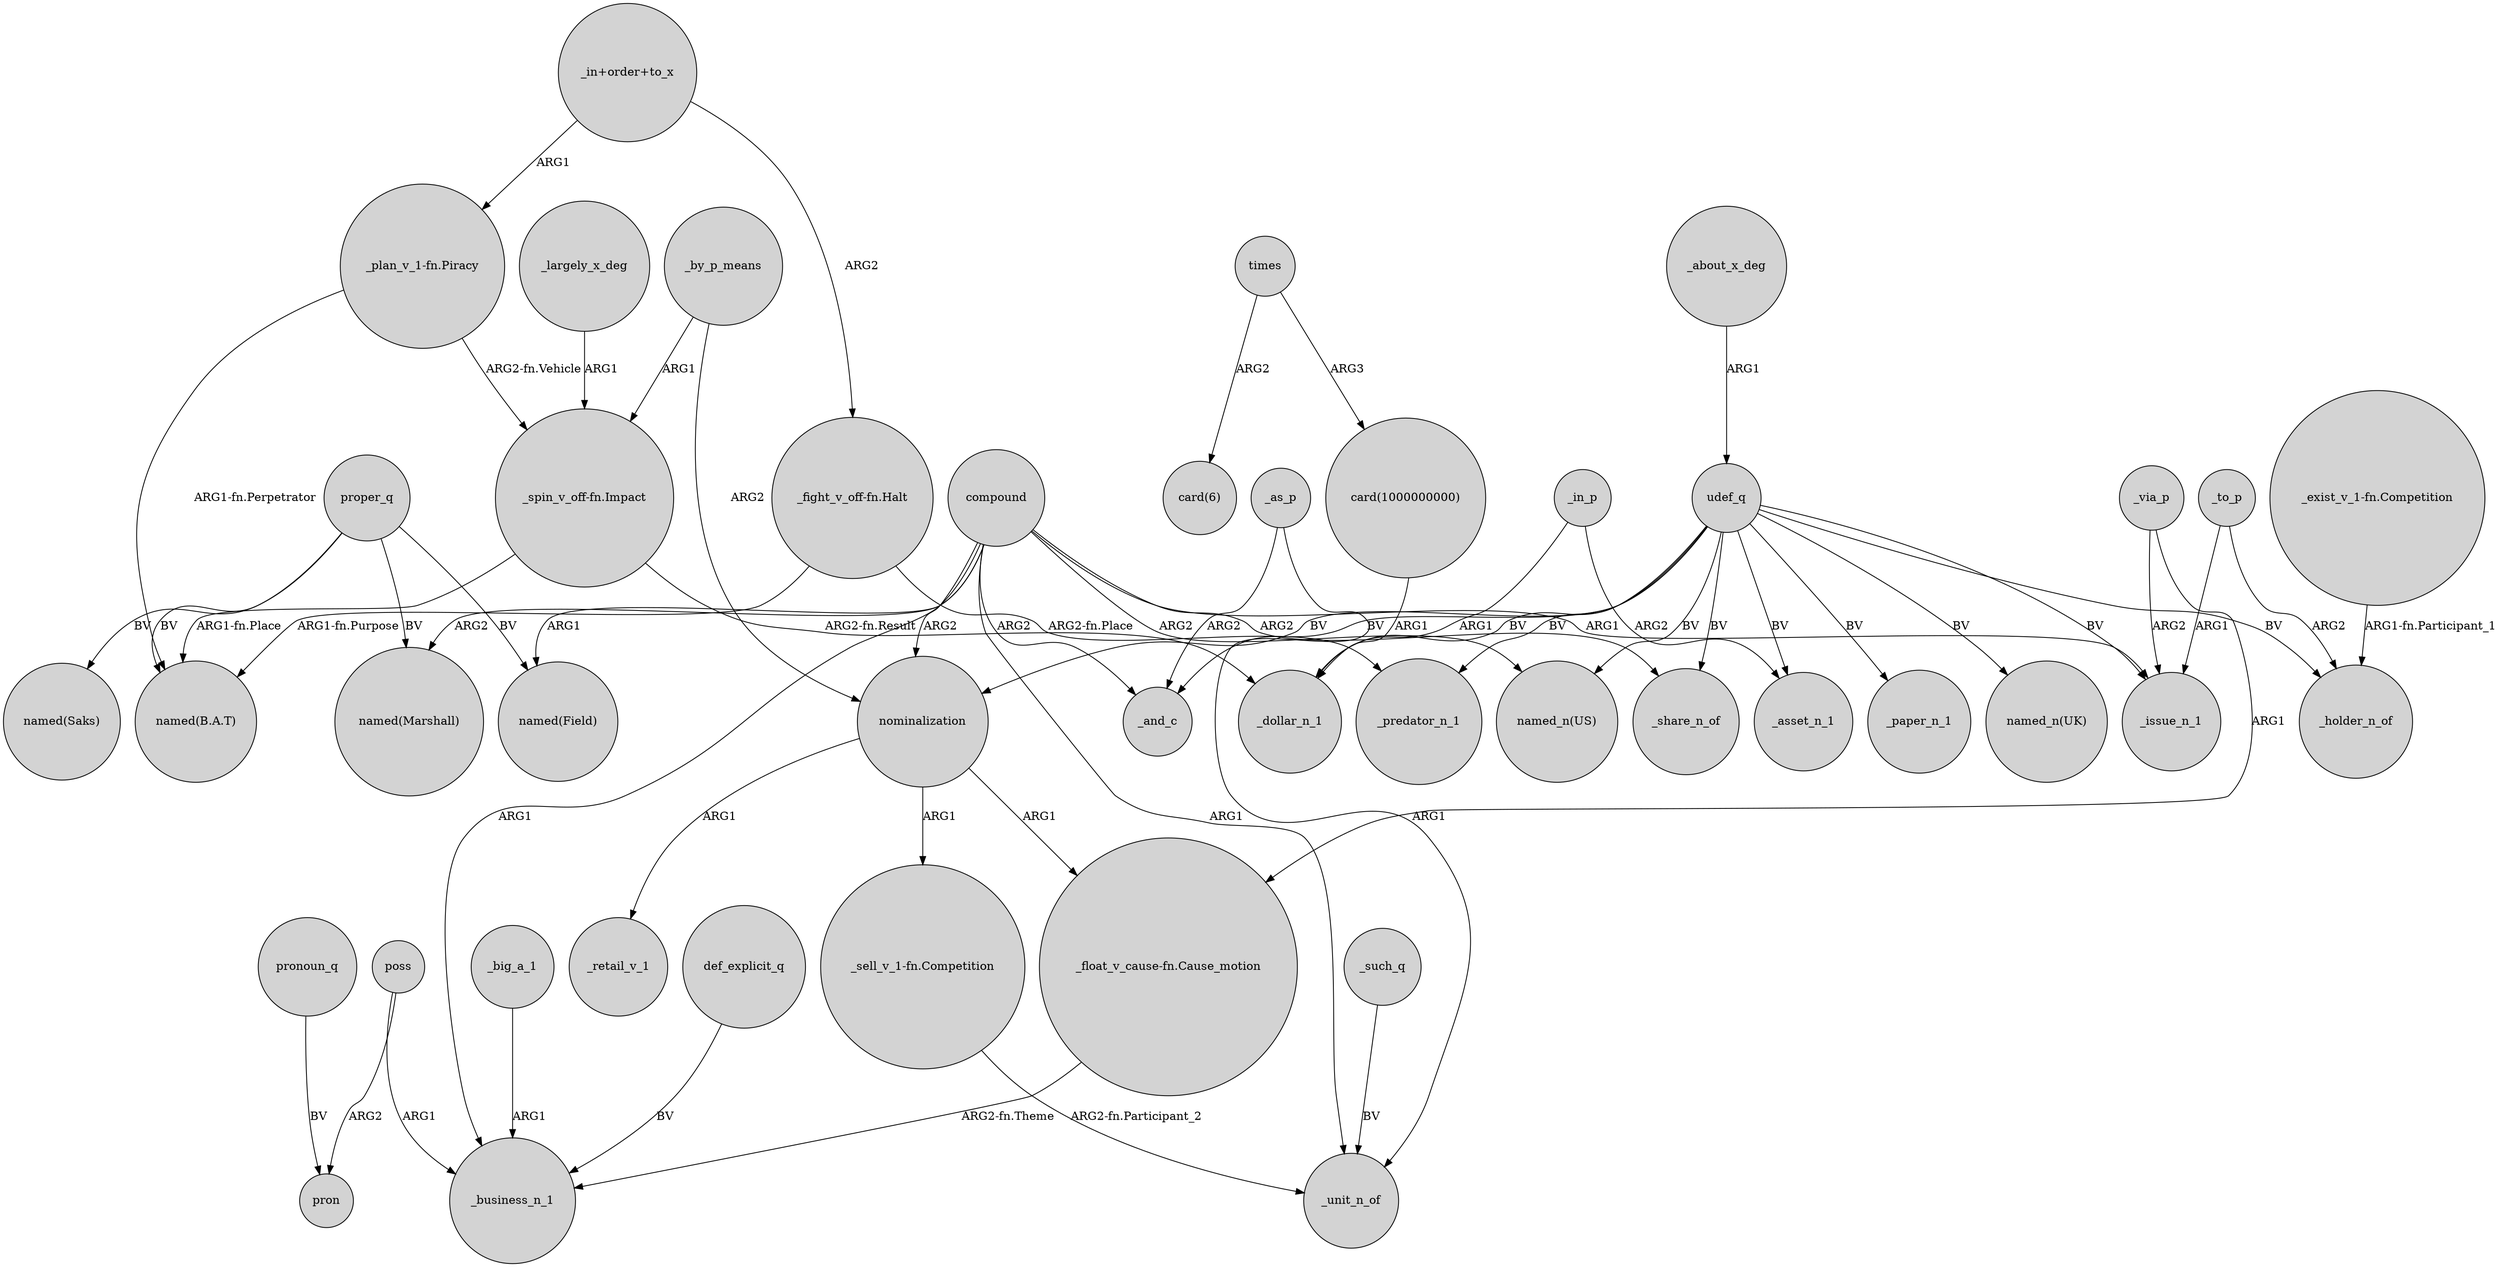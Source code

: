 digraph {
	node [shape=circle style=filled]
	def_explicit_q -> _business_n_1 [label=BV]
	"card(1000000000)" -> _dollar_n_1 [label=ARG1]
	nominalization -> _retail_v_1 [label=ARG1]
	"_plan_v_1-fn.Piracy" -> "_spin_v_off-fn.Impact" [label="ARG2-fn.Vehicle"]
	nominalization -> "_sell_v_1-fn.Competition" [label=ARG1]
	"_fight_v_off-fn.Halt" -> _predator_n_1 [label="ARG2-fn.Place"]
	poss -> _business_n_1 [label=ARG1]
	proper_q -> "named(B.A.T)" [label=BV]
	udef_q -> _predator_n_1 [label=BV]
	compound -> "named(Marshall)" [label=ARG2]
	udef_q -> _paper_n_1 [label=BV]
	_big_a_1 -> _business_n_1 [label=ARG1]
	"_in+order+to_x" -> "_fight_v_off-fn.Halt" [label=ARG2]
	udef_q -> nominalization [label=BV]
	proper_q -> "named(Marshall)" [label=BV]
	_as_p -> _and_c [label=ARG2]
	"_in+order+to_x" -> "_plan_v_1-fn.Piracy" [label=ARG1]
	_to_p -> _holder_n_of [label=ARG2]
	"_float_v_cause-fn.Cause_motion" -> _business_n_1 [label="ARG2-fn.Theme"]
	times -> "card(1000000000)" [label=ARG3]
	udef_q -> _asset_n_1 [label=BV]
	udef_q -> _and_c [label=BV]
	compound -> _and_c [label=ARG2]
	_as_p -> _unit_n_of [label=ARG1]
	compound -> nominalization [label=ARG2]
	_about_x_deg -> udef_q [label=ARG1]
	udef_q -> "named_n(US)" [label=BV]
	pronoun_q -> pron [label=BV]
	_in_p -> _dollar_n_1 [label=ARG1]
	"_spin_v_off-fn.Impact" -> "named(B.A.T)" [label="ARG1-fn.Place"]
	poss -> pron [label=ARG2]
	nominalization -> "_float_v_cause-fn.Cause_motion" [label=ARG1]
	times -> "card(6)" [label=ARG2]
	_largely_x_deg -> "_spin_v_off-fn.Impact" [label=ARG1]
	udef_q -> _holder_n_of [label=BV]
	udef_q -> "named_n(UK)" [label=BV]
	_via_p -> "_float_v_cause-fn.Cause_motion" [label=ARG1]
	udef_q -> _share_n_of [label=BV]
	_in_p -> _asset_n_1 [label=ARG2]
	_by_p_means -> nominalization [label=ARG2]
	proper_q -> "named(Saks)" [label=BV]
	"_exist_v_1-fn.Competition" -> _holder_n_of [label="ARG1-fn.Participant_1"]
	udef_q -> _dollar_n_1 [label=BV]
	"_spin_v_off-fn.Impact" -> _dollar_n_1 [label="ARG2-fn.Result"]
	compound -> "named(Field)" [label=ARG1]
	compound -> _share_n_of [label=ARG2]
	udef_q -> _issue_n_1 [label=BV]
	proper_q -> "named(Field)" [label=BV]
	_such_q -> _unit_n_of [label=BV]
	compound -> _unit_n_of [label=ARG1]
	_via_p -> _issue_n_1 [label=ARG2]
	compound -> _business_n_1 [label=ARG1]
	"_plan_v_1-fn.Piracy" -> "named(B.A.T)" [label="ARG1-fn.Perpetrator"]
	"_sell_v_1-fn.Competition" -> _unit_n_of [label="ARG2-fn.Participant_2"]
	compound -> "named_n(US)" [label=ARG2]
	_by_p_means -> "_spin_v_off-fn.Impact" [label=ARG1]
	compound -> _issue_n_1 [label=ARG1]
	_to_p -> _issue_n_1 [label=ARG1]
	"_fight_v_off-fn.Halt" -> "named(B.A.T)" [label="ARG1-fn.Purpose"]
}
